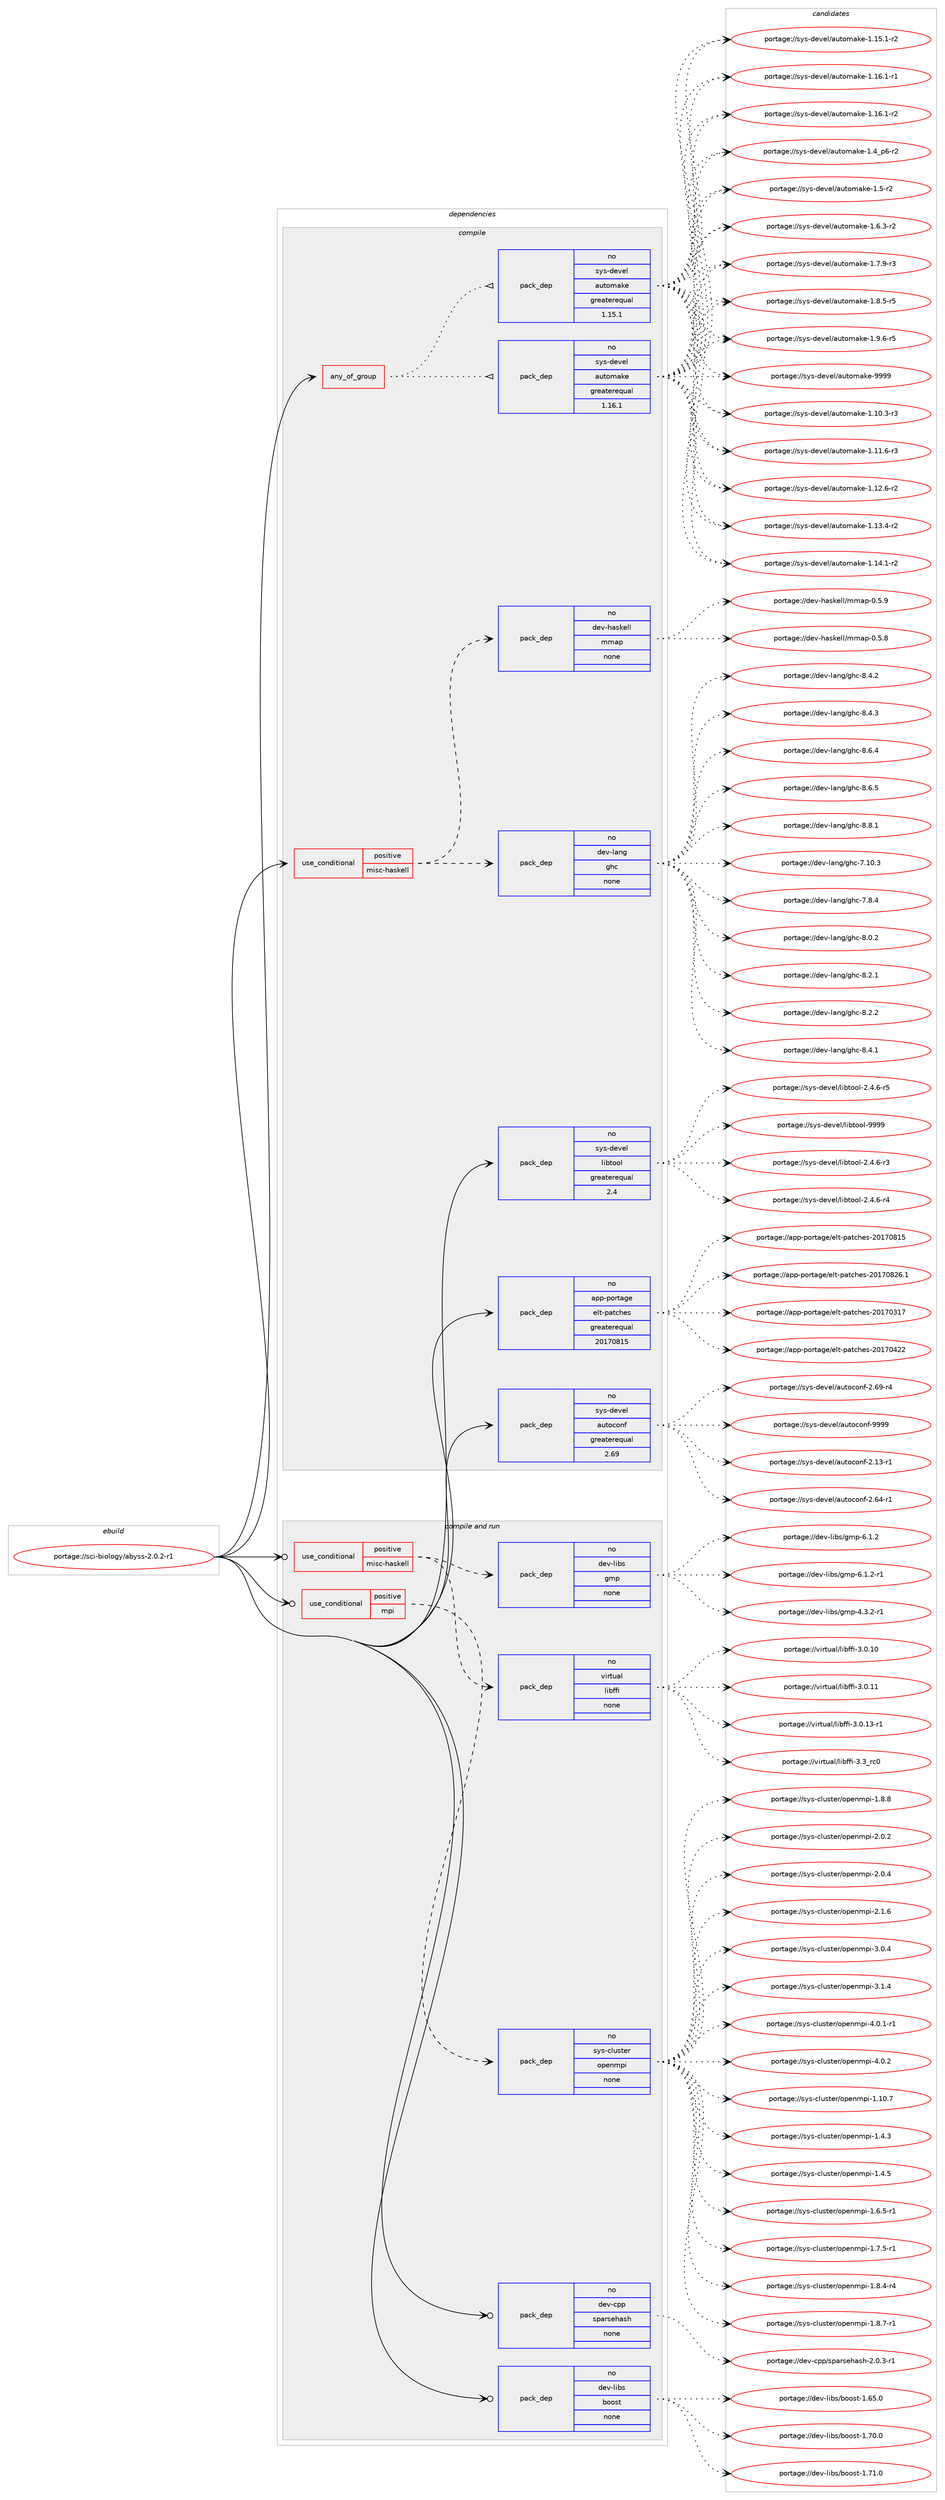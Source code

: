 digraph prolog {

# *************
# Graph options
# *************

newrank=true;
concentrate=true;
compound=true;
graph [rankdir=LR,fontname=Helvetica,fontsize=10,ranksep=1.5];#, ranksep=2.5, nodesep=0.2];
edge  [arrowhead=vee];
node  [fontname=Helvetica,fontsize=10];

# **********
# The ebuild
# **********

subgraph cluster_leftcol {
color=gray;
rank=same;
label=<<i>ebuild</i>>;
id [label="portage://sci-biology/abyss-2.0.2-r1", color=red, width=4, href="../sci-biology/abyss-2.0.2-r1.svg"];
}

# ****************
# The dependencies
# ****************

subgraph cluster_midcol {
color=gray;
label=<<i>dependencies</i>>;
subgraph cluster_compile {
fillcolor="#eeeeee";
style=filled;
label=<<i>compile</i>>;
subgraph any6243 {
dependency382633 [label=<<TABLE BORDER="0" CELLBORDER="1" CELLSPACING="0" CELLPADDING="4"><TR><TD CELLPADDING="10">any_of_group</TD></TR></TABLE>>, shape=none, color=red];subgraph pack281092 {
dependency382634 [label=<<TABLE BORDER="0" CELLBORDER="1" CELLSPACING="0" CELLPADDING="4" WIDTH="220"><TR><TD ROWSPAN="6" CELLPADDING="30">pack_dep</TD></TR><TR><TD WIDTH="110">no</TD></TR><TR><TD>sys-devel</TD></TR><TR><TD>automake</TD></TR><TR><TD>greaterequal</TD></TR><TR><TD>1.16.1</TD></TR></TABLE>>, shape=none, color=blue];
}
dependency382633:e -> dependency382634:w [weight=20,style="dotted",arrowhead="oinv"];
subgraph pack281093 {
dependency382635 [label=<<TABLE BORDER="0" CELLBORDER="1" CELLSPACING="0" CELLPADDING="4" WIDTH="220"><TR><TD ROWSPAN="6" CELLPADDING="30">pack_dep</TD></TR><TR><TD WIDTH="110">no</TD></TR><TR><TD>sys-devel</TD></TR><TR><TD>automake</TD></TR><TR><TD>greaterequal</TD></TR><TR><TD>1.15.1</TD></TR></TABLE>>, shape=none, color=blue];
}
dependency382633:e -> dependency382635:w [weight=20,style="dotted",arrowhead="oinv"];
}
id:e -> dependency382633:w [weight=20,style="solid",arrowhead="vee"];
subgraph cond95100 {
dependency382636 [label=<<TABLE BORDER="0" CELLBORDER="1" CELLSPACING="0" CELLPADDING="4"><TR><TD ROWSPAN="3" CELLPADDING="10">use_conditional</TD></TR><TR><TD>positive</TD></TR><TR><TD>misc-haskell</TD></TR></TABLE>>, shape=none, color=red];
subgraph pack281094 {
dependency382637 [label=<<TABLE BORDER="0" CELLBORDER="1" CELLSPACING="0" CELLPADDING="4" WIDTH="220"><TR><TD ROWSPAN="6" CELLPADDING="30">pack_dep</TD></TR><TR><TD WIDTH="110">no</TD></TR><TR><TD>dev-lang</TD></TR><TR><TD>ghc</TD></TR><TR><TD>none</TD></TR><TR><TD></TD></TR></TABLE>>, shape=none, color=blue];
}
dependency382636:e -> dependency382637:w [weight=20,style="dashed",arrowhead="vee"];
subgraph pack281095 {
dependency382638 [label=<<TABLE BORDER="0" CELLBORDER="1" CELLSPACING="0" CELLPADDING="4" WIDTH="220"><TR><TD ROWSPAN="6" CELLPADDING="30">pack_dep</TD></TR><TR><TD WIDTH="110">no</TD></TR><TR><TD>dev-haskell</TD></TR><TR><TD>mmap</TD></TR><TR><TD>none</TD></TR><TR><TD></TD></TR></TABLE>>, shape=none, color=blue];
}
dependency382636:e -> dependency382638:w [weight=20,style="dashed",arrowhead="vee"];
}
id:e -> dependency382636:w [weight=20,style="solid",arrowhead="vee"];
subgraph pack281096 {
dependency382639 [label=<<TABLE BORDER="0" CELLBORDER="1" CELLSPACING="0" CELLPADDING="4" WIDTH="220"><TR><TD ROWSPAN="6" CELLPADDING="30">pack_dep</TD></TR><TR><TD WIDTH="110">no</TD></TR><TR><TD>app-portage</TD></TR><TR><TD>elt-patches</TD></TR><TR><TD>greaterequal</TD></TR><TR><TD>20170815</TD></TR></TABLE>>, shape=none, color=blue];
}
id:e -> dependency382639:w [weight=20,style="solid",arrowhead="vee"];
subgraph pack281097 {
dependency382640 [label=<<TABLE BORDER="0" CELLBORDER="1" CELLSPACING="0" CELLPADDING="4" WIDTH="220"><TR><TD ROWSPAN="6" CELLPADDING="30">pack_dep</TD></TR><TR><TD WIDTH="110">no</TD></TR><TR><TD>sys-devel</TD></TR><TR><TD>autoconf</TD></TR><TR><TD>greaterequal</TD></TR><TR><TD>2.69</TD></TR></TABLE>>, shape=none, color=blue];
}
id:e -> dependency382640:w [weight=20,style="solid",arrowhead="vee"];
subgraph pack281098 {
dependency382641 [label=<<TABLE BORDER="0" CELLBORDER="1" CELLSPACING="0" CELLPADDING="4" WIDTH="220"><TR><TD ROWSPAN="6" CELLPADDING="30">pack_dep</TD></TR><TR><TD WIDTH="110">no</TD></TR><TR><TD>sys-devel</TD></TR><TR><TD>libtool</TD></TR><TR><TD>greaterequal</TD></TR><TR><TD>2.4</TD></TR></TABLE>>, shape=none, color=blue];
}
id:e -> dependency382641:w [weight=20,style="solid",arrowhead="vee"];
}
subgraph cluster_compileandrun {
fillcolor="#eeeeee";
style=filled;
label=<<i>compile and run</i>>;
subgraph cond95101 {
dependency382642 [label=<<TABLE BORDER="0" CELLBORDER="1" CELLSPACING="0" CELLPADDING="4"><TR><TD ROWSPAN="3" CELLPADDING="10">use_conditional</TD></TR><TR><TD>positive</TD></TR><TR><TD>misc-haskell</TD></TR></TABLE>>, shape=none, color=red];
subgraph pack281099 {
dependency382643 [label=<<TABLE BORDER="0" CELLBORDER="1" CELLSPACING="0" CELLPADDING="4" WIDTH="220"><TR><TD ROWSPAN="6" CELLPADDING="30">pack_dep</TD></TR><TR><TD WIDTH="110">no</TD></TR><TR><TD>dev-libs</TD></TR><TR><TD>gmp</TD></TR><TR><TD>none</TD></TR><TR><TD></TD></TR></TABLE>>, shape=none, color=blue];
}
dependency382642:e -> dependency382643:w [weight=20,style="dashed",arrowhead="vee"];
subgraph pack281100 {
dependency382644 [label=<<TABLE BORDER="0" CELLBORDER="1" CELLSPACING="0" CELLPADDING="4" WIDTH="220"><TR><TD ROWSPAN="6" CELLPADDING="30">pack_dep</TD></TR><TR><TD WIDTH="110">no</TD></TR><TR><TD>virtual</TD></TR><TR><TD>libffi</TD></TR><TR><TD>none</TD></TR><TR><TD></TD></TR></TABLE>>, shape=none, color=blue];
}
dependency382642:e -> dependency382644:w [weight=20,style="dashed",arrowhead="vee"];
}
id:e -> dependency382642:w [weight=20,style="solid",arrowhead="odotvee"];
subgraph cond95102 {
dependency382645 [label=<<TABLE BORDER="0" CELLBORDER="1" CELLSPACING="0" CELLPADDING="4"><TR><TD ROWSPAN="3" CELLPADDING="10">use_conditional</TD></TR><TR><TD>positive</TD></TR><TR><TD>mpi</TD></TR></TABLE>>, shape=none, color=red];
subgraph pack281101 {
dependency382646 [label=<<TABLE BORDER="0" CELLBORDER="1" CELLSPACING="0" CELLPADDING="4" WIDTH="220"><TR><TD ROWSPAN="6" CELLPADDING="30">pack_dep</TD></TR><TR><TD WIDTH="110">no</TD></TR><TR><TD>sys-cluster</TD></TR><TR><TD>openmpi</TD></TR><TR><TD>none</TD></TR><TR><TD></TD></TR></TABLE>>, shape=none, color=blue];
}
dependency382645:e -> dependency382646:w [weight=20,style="dashed",arrowhead="vee"];
}
id:e -> dependency382645:w [weight=20,style="solid",arrowhead="odotvee"];
subgraph pack281102 {
dependency382647 [label=<<TABLE BORDER="0" CELLBORDER="1" CELLSPACING="0" CELLPADDING="4" WIDTH="220"><TR><TD ROWSPAN="6" CELLPADDING="30">pack_dep</TD></TR><TR><TD WIDTH="110">no</TD></TR><TR><TD>dev-cpp</TD></TR><TR><TD>sparsehash</TD></TR><TR><TD>none</TD></TR><TR><TD></TD></TR></TABLE>>, shape=none, color=blue];
}
id:e -> dependency382647:w [weight=20,style="solid",arrowhead="odotvee"];
subgraph pack281103 {
dependency382648 [label=<<TABLE BORDER="0" CELLBORDER="1" CELLSPACING="0" CELLPADDING="4" WIDTH="220"><TR><TD ROWSPAN="6" CELLPADDING="30">pack_dep</TD></TR><TR><TD WIDTH="110">no</TD></TR><TR><TD>dev-libs</TD></TR><TR><TD>boost</TD></TR><TR><TD>none</TD></TR><TR><TD></TD></TR></TABLE>>, shape=none, color=blue];
}
id:e -> dependency382648:w [weight=20,style="solid",arrowhead="odotvee"];
}
subgraph cluster_run {
fillcolor="#eeeeee";
style=filled;
label=<<i>run</i>>;
}
}

# **************
# The candidates
# **************

subgraph cluster_choices {
rank=same;
color=gray;
label=<<i>candidates</i>>;

subgraph choice281092 {
color=black;
nodesep=1;
choiceportage11512111545100101118101108479711711611110997107101454946494846514511451 [label="portage://sys-devel/automake-1.10.3-r3", color=red, width=4,href="../sys-devel/automake-1.10.3-r3.svg"];
choiceportage11512111545100101118101108479711711611110997107101454946494946544511451 [label="portage://sys-devel/automake-1.11.6-r3", color=red, width=4,href="../sys-devel/automake-1.11.6-r3.svg"];
choiceportage11512111545100101118101108479711711611110997107101454946495046544511450 [label="portage://sys-devel/automake-1.12.6-r2", color=red, width=4,href="../sys-devel/automake-1.12.6-r2.svg"];
choiceportage11512111545100101118101108479711711611110997107101454946495146524511450 [label="portage://sys-devel/automake-1.13.4-r2", color=red, width=4,href="../sys-devel/automake-1.13.4-r2.svg"];
choiceportage11512111545100101118101108479711711611110997107101454946495246494511450 [label="portage://sys-devel/automake-1.14.1-r2", color=red, width=4,href="../sys-devel/automake-1.14.1-r2.svg"];
choiceportage11512111545100101118101108479711711611110997107101454946495346494511450 [label="portage://sys-devel/automake-1.15.1-r2", color=red, width=4,href="../sys-devel/automake-1.15.1-r2.svg"];
choiceportage11512111545100101118101108479711711611110997107101454946495446494511449 [label="portage://sys-devel/automake-1.16.1-r1", color=red, width=4,href="../sys-devel/automake-1.16.1-r1.svg"];
choiceportage11512111545100101118101108479711711611110997107101454946495446494511450 [label="portage://sys-devel/automake-1.16.1-r2", color=red, width=4,href="../sys-devel/automake-1.16.1-r2.svg"];
choiceportage115121115451001011181011084797117116111109971071014549465295112544511450 [label="portage://sys-devel/automake-1.4_p6-r2", color=red, width=4,href="../sys-devel/automake-1.4_p6-r2.svg"];
choiceportage11512111545100101118101108479711711611110997107101454946534511450 [label="portage://sys-devel/automake-1.5-r2", color=red, width=4,href="../sys-devel/automake-1.5-r2.svg"];
choiceportage115121115451001011181011084797117116111109971071014549465446514511450 [label="portage://sys-devel/automake-1.6.3-r2", color=red, width=4,href="../sys-devel/automake-1.6.3-r2.svg"];
choiceportage115121115451001011181011084797117116111109971071014549465546574511451 [label="portage://sys-devel/automake-1.7.9-r3", color=red, width=4,href="../sys-devel/automake-1.7.9-r3.svg"];
choiceportage115121115451001011181011084797117116111109971071014549465646534511453 [label="portage://sys-devel/automake-1.8.5-r5", color=red, width=4,href="../sys-devel/automake-1.8.5-r5.svg"];
choiceportage115121115451001011181011084797117116111109971071014549465746544511453 [label="portage://sys-devel/automake-1.9.6-r5", color=red, width=4,href="../sys-devel/automake-1.9.6-r5.svg"];
choiceportage115121115451001011181011084797117116111109971071014557575757 [label="portage://sys-devel/automake-9999", color=red, width=4,href="../sys-devel/automake-9999.svg"];
dependency382634:e -> choiceportage11512111545100101118101108479711711611110997107101454946494846514511451:w [style=dotted,weight="100"];
dependency382634:e -> choiceportage11512111545100101118101108479711711611110997107101454946494946544511451:w [style=dotted,weight="100"];
dependency382634:e -> choiceportage11512111545100101118101108479711711611110997107101454946495046544511450:w [style=dotted,weight="100"];
dependency382634:e -> choiceportage11512111545100101118101108479711711611110997107101454946495146524511450:w [style=dotted,weight="100"];
dependency382634:e -> choiceportage11512111545100101118101108479711711611110997107101454946495246494511450:w [style=dotted,weight="100"];
dependency382634:e -> choiceportage11512111545100101118101108479711711611110997107101454946495346494511450:w [style=dotted,weight="100"];
dependency382634:e -> choiceportage11512111545100101118101108479711711611110997107101454946495446494511449:w [style=dotted,weight="100"];
dependency382634:e -> choiceportage11512111545100101118101108479711711611110997107101454946495446494511450:w [style=dotted,weight="100"];
dependency382634:e -> choiceportage115121115451001011181011084797117116111109971071014549465295112544511450:w [style=dotted,weight="100"];
dependency382634:e -> choiceportage11512111545100101118101108479711711611110997107101454946534511450:w [style=dotted,weight="100"];
dependency382634:e -> choiceportage115121115451001011181011084797117116111109971071014549465446514511450:w [style=dotted,weight="100"];
dependency382634:e -> choiceportage115121115451001011181011084797117116111109971071014549465546574511451:w [style=dotted,weight="100"];
dependency382634:e -> choiceportage115121115451001011181011084797117116111109971071014549465646534511453:w [style=dotted,weight="100"];
dependency382634:e -> choiceportage115121115451001011181011084797117116111109971071014549465746544511453:w [style=dotted,weight="100"];
dependency382634:e -> choiceportage115121115451001011181011084797117116111109971071014557575757:w [style=dotted,weight="100"];
}
subgraph choice281093 {
color=black;
nodesep=1;
choiceportage11512111545100101118101108479711711611110997107101454946494846514511451 [label="portage://sys-devel/automake-1.10.3-r3", color=red, width=4,href="../sys-devel/automake-1.10.3-r3.svg"];
choiceportage11512111545100101118101108479711711611110997107101454946494946544511451 [label="portage://sys-devel/automake-1.11.6-r3", color=red, width=4,href="../sys-devel/automake-1.11.6-r3.svg"];
choiceportage11512111545100101118101108479711711611110997107101454946495046544511450 [label="portage://sys-devel/automake-1.12.6-r2", color=red, width=4,href="../sys-devel/automake-1.12.6-r2.svg"];
choiceportage11512111545100101118101108479711711611110997107101454946495146524511450 [label="portage://sys-devel/automake-1.13.4-r2", color=red, width=4,href="../sys-devel/automake-1.13.4-r2.svg"];
choiceportage11512111545100101118101108479711711611110997107101454946495246494511450 [label="portage://sys-devel/automake-1.14.1-r2", color=red, width=4,href="../sys-devel/automake-1.14.1-r2.svg"];
choiceportage11512111545100101118101108479711711611110997107101454946495346494511450 [label="portage://sys-devel/automake-1.15.1-r2", color=red, width=4,href="../sys-devel/automake-1.15.1-r2.svg"];
choiceportage11512111545100101118101108479711711611110997107101454946495446494511449 [label="portage://sys-devel/automake-1.16.1-r1", color=red, width=4,href="../sys-devel/automake-1.16.1-r1.svg"];
choiceportage11512111545100101118101108479711711611110997107101454946495446494511450 [label="portage://sys-devel/automake-1.16.1-r2", color=red, width=4,href="../sys-devel/automake-1.16.1-r2.svg"];
choiceportage115121115451001011181011084797117116111109971071014549465295112544511450 [label="portage://sys-devel/automake-1.4_p6-r2", color=red, width=4,href="../sys-devel/automake-1.4_p6-r2.svg"];
choiceportage11512111545100101118101108479711711611110997107101454946534511450 [label="portage://sys-devel/automake-1.5-r2", color=red, width=4,href="../sys-devel/automake-1.5-r2.svg"];
choiceportage115121115451001011181011084797117116111109971071014549465446514511450 [label="portage://sys-devel/automake-1.6.3-r2", color=red, width=4,href="../sys-devel/automake-1.6.3-r2.svg"];
choiceportage115121115451001011181011084797117116111109971071014549465546574511451 [label="portage://sys-devel/automake-1.7.9-r3", color=red, width=4,href="../sys-devel/automake-1.7.9-r3.svg"];
choiceportage115121115451001011181011084797117116111109971071014549465646534511453 [label="portage://sys-devel/automake-1.8.5-r5", color=red, width=4,href="../sys-devel/automake-1.8.5-r5.svg"];
choiceportage115121115451001011181011084797117116111109971071014549465746544511453 [label="portage://sys-devel/automake-1.9.6-r5", color=red, width=4,href="../sys-devel/automake-1.9.6-r5.svg"];
choiceportage115121115451001011181011084797117116111109971071014557575757 [label="portage://sys-devel/automake-9999", color=red, width=4,href="../sys-devel/automake-9999.svg"];
dependency382635:e -> choiceportage11512111545100101118101108479711711611110997107101454946494846514511451:w [style=dotted,weight="100"];
dependency382635:e -> choiceportage11512111545100101118101108479711711611110997107101454946494946544511451:w [style=dotted,weight="100"];
dependency382635:e -> choiceportage11512111545100101118101108479711711611110997107101454946495046544511450:w [style=dotted,weight="100"];
dependency382635:e -> choiceportage11512111545100101118101108479711711611110997107101454946495146524511450:w [style=dotted,weight="100"];
dependency382635:e -> choiceportage11512111545100101118101108479711711611110997107101454946495246494511450:w [style=dotted,weight="100"];
dependency382635:e -> choiceportage11512111545100101118101108479711711611110997107101454946495346494511450:w [style=dotted,weight="100"];
dependency382635:e -> choiceportage11512111545100101118101108479711711611110997107101454946495446494511449:w [style=dotted,weight="100"];
dependency382635:e -> choiceportage11512111545100101118101108479711711611110997107101454946495446494511450:w [style=dotted,weight="100"];
dependency382635:e -> choiceportage115121115451001011181011084797117116111109971071014549465295112544511450:w [style=dotted,weight="100"];
dependency382635:e -> choiceportage11512111545100101118101108479711711611110997107101454946534511450:w [style=dotted,weight="100"];
dependency382635:e -> choiceportage115121115451001011181011084797117116111109971071014549465446514511450:w [style=dotted,weight="100"];
dependency382635:e -> choiceportage115121115451001011181011084797117116111109971071014549465546574511451:w [style=dotted,weight="100"];
dependency382635:e -> choiceportage115121115451001011181011084797117116111109971071014549465646534511453:w [style=dotted,weight="100"];
dependency382635:e -> choiceportage115121115451001011181011084797117116111109971071014549465746544511453:w [style=dotted,weight="100"];
dependency382635:e -> choiceportage115121115451001011181011084797117116111109971071014557575757:w [style=dotted,weight="100"];
}
subgraph choice281094 {
color=black;
nodesep=1;
choiceportage1001011184510897110103471031049945554649484651 [label="portage://dev-lang/ghc-7.10.3", color=red, width=4,href="../dev-lang/ghc-7.10.3.svg"];
choiceportage10010111845108971101034710310499455546564652 [label="portage://dev-lang/ghc-7.8.4", color=red, width=4,href="../dev-lang/ghc-7.8.4.svg"];
choiceportage10010111845108971101034710310499455646484650 [label="portage://dev-lang/ghc-8.0.2", color=red, width=4,href="../dev-lang/ghc-8.0.2.svg"];
choiceportage10010111845108971101034710310499455646504649 [label="portage://dev-lang/ghc-8.2.1", color=red, width=4,href="../dev-lang/ghc-8.2.1.svg"];
choiceportage10010111845108971101034710310499455646504650 [label="portage://dev-lang/ghc-8.2.2", color=red, width=4,href="../dev-lang/ghc-8.2.2.svg"];
choiceportage10010111845108971101034710310499455646524649 [label="portage://dev-lang/ghc-8.4.1", color=red, width=4,href="../dev-lang/ghc-8.4.1.svg"];
choiceportage10010111845108971101034710310499455646524650 [label="portage://dev-lang/ghc-8.4.2", color=red, width=4,href="../dev-lang/ghc-8.4.2.svg"];
choiceportage10010111845108971101034710310499455646524651 [label="portage://dev-lang/ghc-8.4.3", color=red, width=4,href="../dev-lang/ghc-8.4.3.svg"];
choiceportage10010111845108971101034710310499455646544652 [label="portage://dev-lang/ghc-8.6.4", color=red, width=4,href="../dev-lang/ghc-8.6.4.svg"];
choiceportage10010111845108971101034710310499455646544653 [label="portage://dev-lang/ghc-8.6.5", color=red, width=4,href="../dev-lang/ghc-8.6.5.svg"];
choiceportage10010111845108971101034710310499455646564649 [label="portage://dev-lang/ghc-8.8.1", color=red, width=4,href="../dev-lang/ghc-8.8.1.svg"];
dependency382637:e -> choiceportage1001011184510897110103471031049945554649484651:w [style=dotted,weight="100"];
dependency382637:e -> choiceportage10010111845108971101034710310499455546564652:w [style=dotted,weight="100"];
dependency382637:e -> choiceportage10010111845108971101034710310499455646484650:w [style=dotted,weight="100"];
dependency382637:e -> choiceportage10010111845108971101034710310499455646504649:w [style=dotted,weight="100"];
dependency382637:e -> choiceportage10010111845108971101034710310499455646504650:w [style=dotted,weight="100"];
dependency382637:e -> choiceportage10010111845108971101034710310499455646524649:w [style=dotted,weight="100"];
dependency382637:e -> choiceportage10010111845108971101034710310499455646524650:w [style=dotted,weight="100"];
dependency382637:e -> choiceportage10010111845108971101034710310499455646524651:w [style=dotted,weight="100"];
dependency382637:e -> choiceportage10010111845108971101034710310499455646544652:w [style=dotted,weight="100"];
dependency382637:e -> choiceportage10010111845108971101034710310499455646544653:w [style=dotted,weight="100"];
dependency382637:e -> choiceportage10010111845108971101034710310499455646564649:w [style=dotted,weight="100"];
}
subgraph choice281095 {
color=black;
nodesep=1;
choiceportage10010111845104971151071011081084710910997112454846534656 [label="portage://dev-haskell/mmap-0.5.8", color=red, width=4,href="../dev-haskell/mmap-0.5.8.svg"];
choiceportage10010111845104971151071011081084710910997112454846534657 [label="portage://dev-haskell/mmap-0.5.9", color=red, width=4,href="../dev-haskell/mmap-0.5.9.svg"];
dependency382638:e -> choiceportage10010111845104971151071011081084710910997112454846534656:w [style=dotted,weight="100"];
dependency382638:e -> choiceportage10010111845104971151071011081084710910997112454846534657:w [style=dotted,weight="100"];
}
subgraph choice281096 {
color=black;
nodesep=1;
choiceportage97112112451121111141169710310147101108116451129711699104101115455048495548514955 [label="portage://app-portage/elt-patches-20170317", color=red, width=4,href="../app-portage/elt-patches-20170317.svg"];
choiceportage97112112451121111141169710310147101108116451129711699104101115455048495548525050 [label="portage://app-portage/elt-patches-20170422", color=red, width=4,href="../app-portage/elt-patches-20170422.svg"];
choiceportage97112112451121111141169710310147101108116451129711699104101115455048495548564953 [label="portage://app-portage/elt-patches-20170815", color=red, width=4,href="../app-portage/elt-patches-20170815.svg"];
choiceportage971121124511211111411697103101471011081164511297116991041011154550484955485650544649 [label="portage://app-portage/elt-patches-20170826.1", color=red, width=4,href="../app-portage/elt-patches-20170826.1.svg"];
dependency382639:e -> choiceportage97112112451121111141169710310147101108116451129711699104101115455048495548514955:w [style=dotted,weight="100"];
dependency382639:e -> choiceportage97112112451121111141169710310147101108116451129711699104101115455048495548525050:w [style=dotted,weight="100"];
dependency382639:e -> choiceportage97112112451121111141169710310147101108116451129711699104101115455048495548564953:w [style=dotted,weight="100"];
dependency382639:e -> choiceportage971121124511211111411697103101471011081164511297116991041011154550484955485650544649:w [style=dotted,weight="100"];
}
subgraph choice281097 {
color=black;
nodesep=1;
choiceportage1151211154510010111810110847971171161119911111010245504649514511449 [label="portage://sys-devel/autoconf-2.13-r1", color=red, width=4,href="../sys-devel/autoconf-2.13-r1.svg"];
choiceportage1151211154510010111810110847971171161119911111010245504654524511449 [label="portage://sys-devel/autoconf-2.64-r1", color=red, width=4,href="../sys-devel/autoconf-2.64-r1.svg"];
choiceportage1151211154510010111810110847971171161119911111010245504654574511452 [label="portage://sys-devel/autoconf-2.69-r4", color=red, width=4,href="../sys-devel/autoconf-2.69-r4.svg"];
choiceportage115121115451001011181011084797117116111991111101024557575757 [label="portage://sys-devel/autoconf-9999", color=red, width=4,href="../sys-devel/autoconf-9999.svg"];
dependency382640:e -> choiceportage1151211154510010111810110847971171161119911111010245504649514511449:w [style=dotted,weight="100"];
dependency382640:e -> choiceportage1151211154510010111810110847971171161119911111010245504654524511449:w [style=dotted,weight="100"];
dependency382640:e -> choiceportage1151211154510010111810110847971171161119911111010245504654574511452:w [style=dotted,weight="100"];
dependency382640:e -> choiceportage115121115451001011181011084797117116111991111101024557575757:w [style=dotted,weight="100"];
}
subgraph choice281098 {
color=black;
nodesep=1;
choiceportage1151211154510010111810110847108105981161111111084550465246544511451 [label="portage://sys-devel/libtool-2.4.6-r3", color=red, width=4,href="../sys-devel/libtool-2.4.6-r3.svg"];
choiceportage1151211154510010111810110847108105981161111111084550465246544511452 [label="portage://sys-devel/libtool-2.4.6-r4", color=red, width=4,href="../sys-devel/libtool-2.4.6-r4.svg"];
choiceportage1151211154510010111810110847108105981161111111084550465246544511453 [label="portage://sys-devel/libtool-2.4.6-r5", color=red, width=4,href="../sys-devel/libtool-2.4.6-r5.svg"];
choiceportage1151211154510010111810110847108105981161111111084557575757 [label="portage://sys-devel/libtool-9999", color=red, width=4,href="../sys-devel/libtool-9999.svg"];
dependency382641:e -> choiceportage1151211154510010111810110847108105981161111111084550465246544511451:w [style=dotted,weight="100"];
dependency382641:e -> choiceportage1151211154510010111810110847108105981161111111084550465246544511452:w [style=dotted,weight="100"];
dependency382641:e -> choiceportage1151211154510010111810110847108105981161111111084550465246544511453:w [style=dotted,weight="100"];
dependency382641:e -> choiceportage1151211154510010111810110847108105981161111111084557575757:w [style=dotted,weight="100"];
}
subgraph choice281099 {
color=black;
nodesep=1;
choiceportage1001011184510810598115471031091124552465146504511449 [label="portage://dev-libs/gmp-4.3.2-r1", color=red, width=4,href="../dev-libs/gmp-4.3.2-r1.svg"];
choiceportage100101118451081059811547103109112455446494650 [label="portage://dev-libs/gmp-6.1.2", color=red, width=4,href="../dev-libs/gmp-6.1.2.svg"];
choiceportage1001011184510810598115471031091124554464946504511449 [label="portage://dev-libs/gmp-6.1.2-r1", color=red, width=4,href="../dev-libs/gmp-6.1.2-r1.svg"];
dependency382643:e -> choiceportage1001011184510810598115471031091124552465146504511449:w [style=dotted,weight="100"];
dependency382643:e -> choiceportage100101118451081059811547103109112455446494650:w [style=dotted,weight="100"];
dependency382643:e -> choiceportage1001011184510810598115471031091124554464946504511449:w [style=dotted,weight="100"];
}
subgraph choice281100 {
color=black;
nodesep=1;
choiceportage11810511411611797108471081059810210210545514648464948 [label="portage://virtual/libffi-3.0.10", color=red, width=4,href="../virtual/libffi-3.0.10.svg"];
choiceportage11810511411611797108471081059810210210545514648464949 [label="portage://virtual/libffi-3.0.11", color=red, width=4,href="../virtual/libffi-3.0.11.svg"];
choiceportage118105114116117971084710810598102102105455146484649514511449 [label="portage://virtual/libffi-3.0.13-r1", color=red, width=4,href="../virtual/libffi-3.0.13-r1.svg"];
choiceportage11810511411611797108471081059810210210545514651951149948 [label="portage://virtual/libffi-3.3_rc0", color=red, width=4,href="../virtual/libffi-3.3_rc0.svg"];
dependency382644:e -> choiceportage11810511411611797108471081059810210210545514648464948:w [style=dotted,weight="100"];
dependency382644:e -> choiceportage11810511411611797108471081059810210210545514648464949:w [style=dotted,weight="100"];
dependency382644:e -> choiceportage118105114116117971084710810598102102105455146484649514511449:w [style=dotted,weight="100"];
dependency382644:e -> choiceportage11810511411611797108471081059810210210545514651951149948:w [style=dotted,weight="100"];
}
subgraph choice281101 {
color=black;
nodesep=1;
choiceportage11512111545991081171151161011144711111210111010911210545494649484655 [label="portage://sys-cluster/openmpi-1.10.7", color=red, width=4,href="../sys-cluster/openmpi-1.10.7.svg"];
choiceportage115121115459910811711511610111447111112101110109112105454946524651 [label="portage://sys-cluster/openmpi-1.4.3", color=red, width=4,href="../sys-cluster/openmpi-1.4.3.svg"];
choiceportage115121115459910811711511610111447111112101110109112105454946524653 [label="portage://sys-cluster/openmpi-1.4.5", color=red, width=4,href="../sys-cluster/openmpi-1.4.5.svg"];
choiceportage1151211154599108117115116101114471111121011101091121054549465446534511449 [label="portage://sys-cluster/openmpi-1.6.5-r1", color=red, width=4,href="../sys-cluster/openmpi-1.6.5-r1.svg"];
choiceportage1151211154599108117115116101114471111121011101091121054549465546534511449 [label="portage://sys-cluster/openmpi-1.7.5-r1", color=red, width=4,href="../sys-cluster/openmpi-1.7.5-r1.svg"];
choiceportage1151211154599108117115116101114471111121011101091121054549465646524511452 [label="portage://sys-cluster/openmpi-1.8.4-r4", color=red, width=4,href="../sys-cluster/openmpi-1.8.4-r4.svg"];
choiceportage1151211154599108117115116101114471111121011101091121054549465646554511449 [label="portage://sys-cluster/openmpi-1.8.7-r1", color=red, width=4,href="../sys-cluster/openmpi-1.8.7-r1.svg"];
choiceportage115121115459910811711511610111447111112101110109112105454946564656 [label="portage://sys-cluster/openmpi-1.8.8", color=red, width=4,href="../sys-cluster/openmpi-1.8.8.svg"];
choiceportage115121115459910811711511610111447111112101110109112105455046484650 [label="portage://sys-cluster/openmpi-2.0.2", color=red, width=4,href="../sys-cluster/openmpi-2.0.2.svg"];
choiceportage115121115459910811711511610111447111112101110109112105455046484652 [label="portage://sys-cluster/openmpi-2.0.4", color=red, width=4,href="../sys-cluster/openmpi-2.0.4.svg"];
choiceportage115121115459910811711511610111447111112101110109112105455046494654 [label="portage://sys-cluster/openmpi-2.1.6", color=red, width=4,href="../sys-cluster/openmpi-2.1.6.svg"];
choiceportage115121115459910811711511610111447111112101110109112105455146484652 [label="portage://sys-cluster/openmpi-3.0.4", color=red, width=4,href="../sys-cluster/openmpi-3.0.4.svg"];
choiceportage115121115459910811711511610111447111112101110109112105455146494652 [label="portage://sys-cluster/openmpi-3.1.4", color=red, width=4,href="../sys-cluster/openmpi-3.1.4.svg"];
choiceportage1151211154599108117115116101114471111121011101091121054552464846494511449 [label="portage://sys-cluster/openmpi-4.0.1-r1", color=red, width=4,href="../sys-cluster/openmpi-4.0.1-r1.svg"];
choiceportage115121115459910811711511610111447111112101110109112105455246484650 [label="portage://sys-cluster/openmpi-4.0.2", color=red, width=4,href="../sys-cluster/openmpi-4.0.2.svg"];
dependency382646:e -> choiceportage11512111545991081171151161011144711111210111010911210545494649484655:w [style=dotted,weight="100"];
dependency382646:e -> choiceportage115121115459910811711511610111447111112101110109112105454946524651:w [style=dotted,weight="100"];
dependency382646:e -> choiceportage115121115459910811711511610111447111112101110109112105454946524653:w [style=dotted,weight="100"];
dependency382646:e -> choiceportage1151211154599108117115116101114471111121011101091121054549465446534511449:w [style=dotted,weight="100"];
dependency382646:e -> choiceportage1151211154599108117115116101114471111121011101091121054549465546534511449:w [style=dotted,weight="100"];
dependency382646:e -> choiceportage1151211154599108117115116101114471111121011101091121054549465646524511452:w [style=dotted,weight="100"];
dependency382646:e -> choiceportage1151211154599108117115116101114471111121011101091121054549465646554511449:w [style=dotted,weight="100"];
dependency382646:e -> choiceportage115121115459910811711511610111447111112101110109112105454946564656:w [style=dotted,weight="100"];
dependency382646:e -> choiceportage115121115459910811711511610111447111112101110109112105455046484650:w [style=dotted,weight="100"];
dependency382646:e -> choiceportage115121115459910811711511610111447111112101110109112105455046484652:w [style=dotted,weight="100"];
dependency382646:e -> choiceportage115121115459910811711511610111447111112101110109112105455046494654:w [style=dotted,weight="100"];
dependency382646:e -> choiceportage115121115459910811711511610111447111112101110109112105455146484652:w [style=dotted,weight="100"];
dependency382646:e -> choiceportage115121115459910811711511610111447111112101110109112105455146494652:w [style=dotted,weight="100"];
dependency382646:e -> choiceportage1151211154599108117115116101114471111121011101091121054552464846494511449:w [style=dotted,weight="100"];
dependency382646:e -> choiceportage115121115459910811711511610111447111112101110109112105455246484650:w [style=dotted,weight="100"];
}
subgraph choice281102 {
color=black;
nodesep=1;
choiceportage10010111845991121124711511297114115101104971151044550464846514511449 [label="portage://dev-cpp/sparsehash-2.0.3-r1", color=red, width=4,href="../dev-cpp/sparsehash-2.0.3-r1.svg"];
dependency382647:e -> choiceportage10010111845991121124711511297114115101104971151044550464846514511449:w [style=dotted,weight="100"];
}
subgraph choice281103 {
color=black;
nodesep=1;
choiceportage1001011184510810598115479811111111511645494654534648 [label="portage://dev-libs/boost-1.65.0", color=red, width=4,href="../dev-libs/boost-1.65.0.svg"];
choiceportage1001011184510810598115479811111111511645494655484648 [label="portage://dev-libs/boost-1.70.0", color=red, width=4,href="../dev-libs/boost-1.70.0.svg"];
choiceportage1001011184510810598115479811111111511645494655494648 [label="portage://dev-libs/boost-1.71.0", color=red, width=4,href="../dev-libs/boost-1.71.0.svg"];
dependency382648:e -> choiceportage1001011184510810598115479811111111511645494654534648:w [style=dotted,weight="100"];
dependency382648:e -> choiceportage1001011184510810598115479811111111511645494655484648:w [style=dotted,weight="100"];
dependency382648:e -> choiceportage1001011184510810598115479811111111511645494655494648:w [style=dotted,weight="100"];
}
}

}
